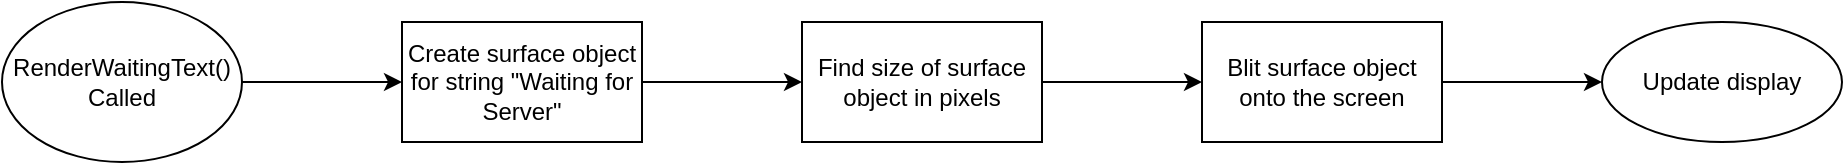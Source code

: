 <mxfile version="15.8.7" type="device"><diagram id="C5RBs43oDa-KdzZeNtuy" name="Page-1"><mxGraphModel dx="920" dy="646" grid="1" gridSize="10" guides="1" tooltips="1" connect="1" arrows="1" fold="1" page="1" pageScale="1" pageWidth="827" pageHeight="1169" math="0" shadow="0"><root><mxCell id="WIyWlLk6GJQsqaUBKTNV-0"/><mxCell id="WIyWlLk6GJQsqaUBKTNV-1" parent="WIyWlLk6GJQsqaUBKTNV-0"/><mxCell id="EDJEpUw57EvkZNG0HHAM-2" value="" style="edgeStyle=orthogonalEdgeStyle;rounded=0;orthogonalLoop=1;jettySize=auto;html=1;" edge="1" parent="WIyWlLk6GJQsqaUBKTNV-1" source="EDJEpUw57EvkZNG0HHAM-0" target="EDJEpUw57EvkZNG0HHAM-1"><mxGeometry relative="1" as="geometry"/></mxCell><mxCell id="EDJEpUw57EvkZNG0HHAM-0" value="RenderWaitingText() Called" style="ellipse;whiteSpace=wrap;html=1;" vertex="1" parent="WIyWlLk6GJQsqaUBKTNV-1"><mxGeometry x="40" y="80" width="120" height="80" as="geometry"/></mxCell><mxCell id="EDJEpUw57EvkZNG0HHAM-4" value="" style="edgeStyle=orthogonalEdgeStyle;rounded=0;orthogonalLoop=1;jettySize=auto;html=1;" edge="1" parent="WIyWlLk6GJQsqaUBKTNV-1" source="EDJEpUw57EvkZNG0HHAM-1" target="EDJEpUw57EvkZNG0HHAM-3"><mxGeometry relative="1" as="geometry"/></mxCell><mxCell id="EDJEpUw57EvkZNG0HHAM-1" value="Create surface object for string &quot;Waiting for Server&quot;" style="whiteSpace=wrap;html=1;" vertex="1" parent="WIyWlLk6GJQsqaUBKTNV-1"><mxGeometry x="240" y="90" width="120" height="60" as="geometry"/></mxCell><mxCell id="EDJEpUw57EvkZNG0HHAM-6" value="" style="edgeStyle=orthogonalEdgeStyle;rounded=0;orthogonalLoop=1;jettySize=auto;html=1;" edge="1" parent="WIyWlLk6GJQsqaUBKTNV-1" source="EDJEpUw57EvkZNG0HHAM-3" target="EDJEpUw57EvkZNG0HHAM-5"><mxGeometry relative="1" as="geometry"/></mxCell><mxCell id="EDJEpUw57EvkZNG0HHAM-3" value="Find size of surface object in pixels" style="whiteSpace=wrap;html=1;" vertex="1" parent="WIyWlLk6GJQsqaUBKTNV-1"><mxGeometry x="440" y="90" width="120" height="60" as="geometry"/></mxCell><mxCell id="EDJEpUw57EvkZNG0HHAM-12" value="" style="edgeStyle=orthogonalEdgeStyle;rounded=0;orthogonalLoop=1;jettySize=auto;html=1;" edge="1" parent="WIyWlLk6GJQsqaUBKTNV-1" source="EDJEpUw57EvkZNG0HHAM-5" target="EDJEpUw57EvkZNG0HHAM-11"><mxGeometry relative="1" as="geometry"/></mxCell><mxCell id="EDJEpUw57EvkZNG0HHAM-5" value="Blit surface object onto the screen" style="whiteSpace=wrap;html=1;" vertex="1" parent="WIyWlLk6GJQsqaUBKTNV-1"><mxGeometry x="640" y="90" width="120" height="60" as="geometry"/></mxCell><mxCell id="EDJEpUw57EvkZNG0HHAM-11" value="Update display" style="ellipse;whiteSpace=wrap;html=1;" vertex="1" parent="WIyWlLk6GJQsqaUBKTNV-1"><mxGeometry x="840" y="90" width="120" height="60" as="geometry"/></mxCell></root></mxGraphModel></diagram></mxfile>